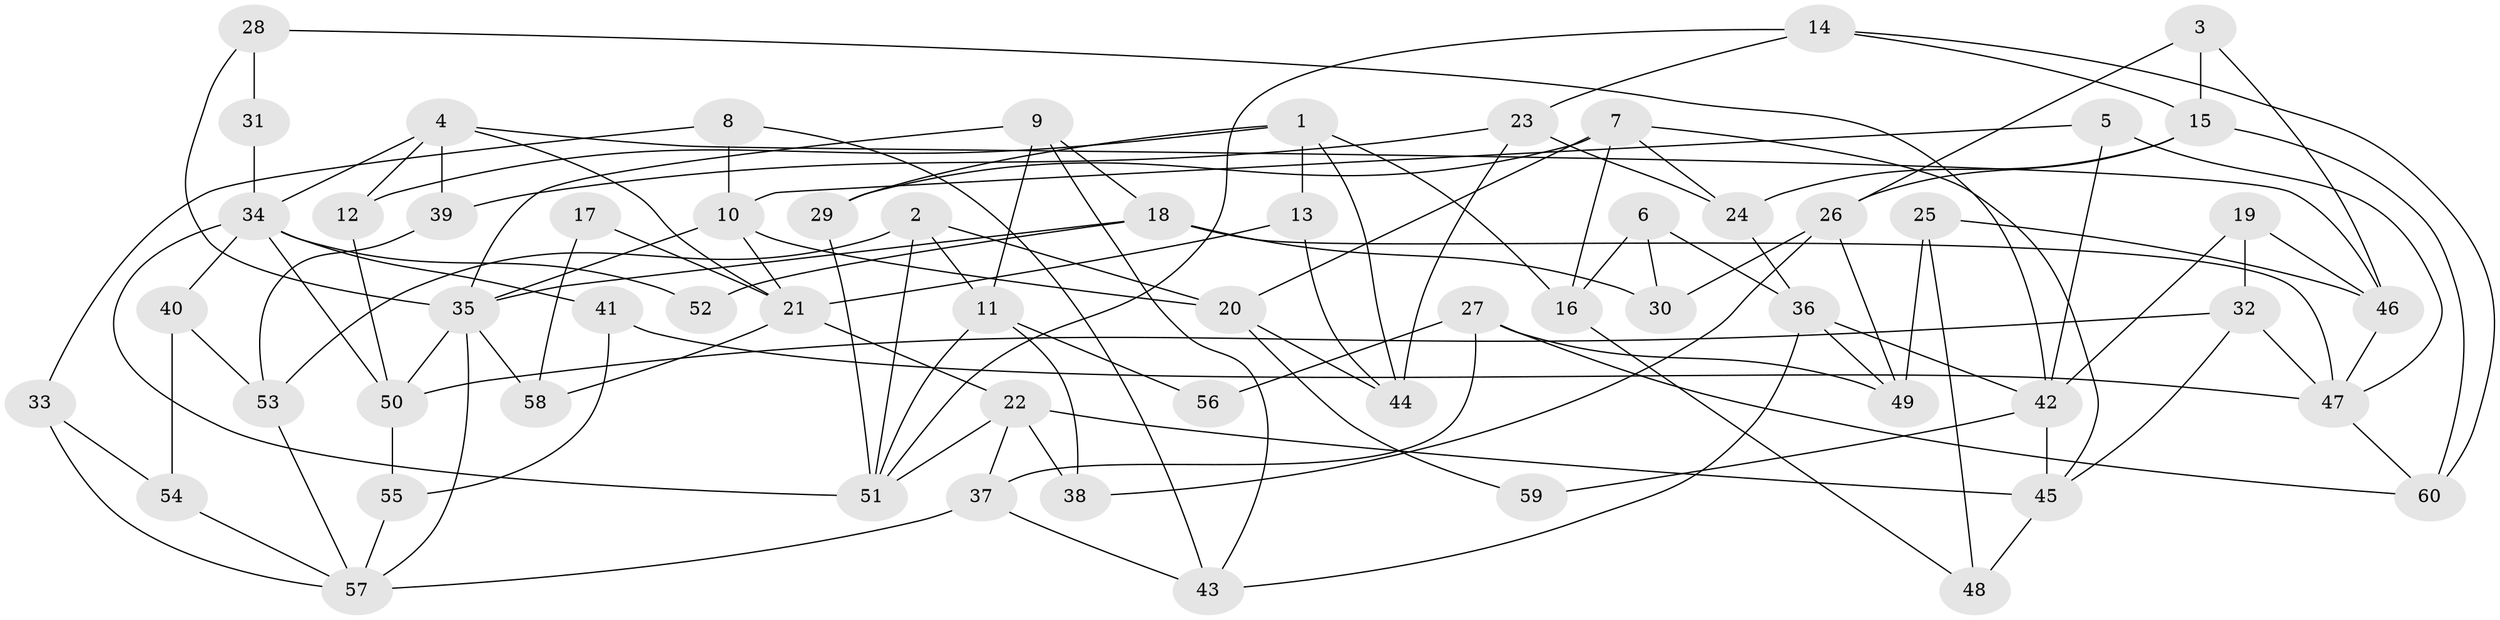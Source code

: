 // coarse degree distribution, {8: 0.08333333333333333, 5: 0.125, 6: 0.16666666666666666, 9: 0.08333333333333333, 14: 0.041666666666666664, 7: 0.125, 3: 0.125, 10: 0.041666666666666664, 2: 0.16666666666666666, 1: 0.041666666666666664}
// Generated by graph-tools (version 1.1) at 2025/18/03/04/25 18:18:34]
// undirected, 60 vertices, 120 edges
graph export_dot {
graph [start="1"]
  node [color=gray90,style=filled];
  1;
  2;
  3;
  4;
  5;
  6;
  7;
  8;
  9;
  10;
  11;
  12;
  13;
  14;
  15;
  16;
  17;
  18;
  19;
  20;
  21;
  22;
  23;
  24;
  25;
  26;
  27;
  28;
  29;
  30;
  31;
  32;
  33;
  34;
  35;
  36;
  37;
  38;
  39;
  40;
  41;
  42;
  43;
  44;
  45;
  46;
  47;
  48;
  49;
  50;
  51;
  52;
  53;
  54;
  55;
  56;
  57;
  58;
  59;
  60;
  1 -- 13;
  1 -- 44;
  1 -- 12;
  1 -- 16;
  1 -- 29;
  2 -- 51;
  2 -- 11;
  2 -- 20;
  2 -- 53;
  3 -- 15;
  3 -- 46;
  3 -- 26;
  4 -- 12;
  4 -- 34;
  4 -- 21;
  4 -- 39;
  4 -- 46;
  5 -- 47;
  5 -- 42;
  5 -- 10;
  6 -- 16;
  6 -- 30;
  6 -- 36;
  7 -- 45;
  7 -- 29;
  7 -- 16;
  7 -- 20;
  7 -- 24;
  8 -- 10;
  8 -- 43;
  8 -- 33;
  9 -- 35;
  9 -- 11;
  9 -- 18;
  9 -- 43;
  10 -- 20;
  10 -- 21;
  10 -- 35;
  11 -- 51;
  11 -- 38;
  11 -- 56;
  12 -- 50;
  13 -- 21;
  13 -- 44;
  14 -- 15;
  14 -- 51;
  14 -- 23;
  14 -- 60;
  15 -- 24;
  15 -- 26;
  15 -- 60;
  16 -- 48;
  17 -- 58;
  17 -- 21;
  18 -- 47;
  18 -- 30;
  18 -- 35;
  18 -- 52;
  19 -- 42;
  19 -- 46;
  19 -- 32;
  20 -- 44;
  20 -- 59;
  21 -- 22;
  21 -- 58;
  22 -- 37;
  22 -- 38;
  22 -- 45;
  22 -- 51;
  23 -- 24;
  23 -- 39;
  23 -- 44;
  24 -- 36;
  25 -- 48;
  25 -- 46;
  25 -- 49;
  26 -- 49;
  26 -- 30;
  26 -- 38;
  27 -- 49;
  27 -- 60;
  27 -- 37;
  27 -- 56;
  28 -- 35;
  28 -- 42;
  28 -- 31;
  29 -- 51;
  31 -- 34;
  32 -- 47;
  32 -- 45;
  32 -- 50;
  33 -- 57;
  33 -- 54;
  34 -- 50;
  34 -- 40;
  34 -- 41;
  34 -- 51;
  34 -- 52;
  35 -- 50;
  35 -- 57;
  35 -- 58;
  36 -- 43;
  36 -- 42;
  36 -- 49;
  37 -- 57;
  37 -- 43;
  39 -- 53;
  40 -- 53;
  40 -- 54;
  41 -- 55;
  41 -- 47;
  42 -- 45;
  42 -- 59;
  45 -- 48;
  46 -- 47;
  47 -- 60;
  50 -- 55;
  53 -- 57;
  54 -- 57;
  55 -- 57;
}
